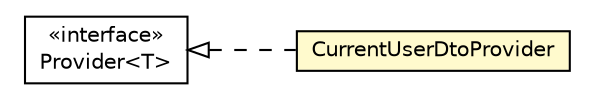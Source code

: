 #!/usr/local/bin/dot
#
# Class diagram 
# Generated by UMLGraph version R5_6-24-gf6e263 (http://www.umlgraph.org/)
#

digraph G {
	edge [fontname="Helvetica",fontsize=10,labelfontname="Helvetica",labelfontsize=10];
	node [fontname="Helvetica",fontsize=10,shape=plaintext];
	nodesep=0.25;
	ranksep=0.5;
	rankdir=LR;
	// com.gwtplatform.carstore.server.authentication.CurrentUserDtoProvider
	c147297 [label=<<table title="com.gwtplatform.carstore.server.authentication.CurrentUserDtoProvider" border="0" cellborder="1" cellspacing="0" cellpadding="2" port="p" bgcolor="lemonChiffon" href="./CurrentUserDtoProvider.html">
		<tr><td><table border="0" cellspacing="0" cellpadding="1">
<tr><td align="center" balign="center"> CurrentUserDtoProvider </td></tr>
		</table></td></tr>
		</table>>, URL="./CurrentUserDtoProvider.html", fontname="Helvetica", fontcolor="black", fontsize=10.0];
	//com.gwtplatform.carstore.server.authentication.CurrentUserDtoProvider implements javax.inject.Provider<T>
	c147499:p -> c147297:p [dir=back,arrowtail=empty,style=dashed];
	// javax.inject.Provider<T>
	c147499 [label=<<table title="javax.inject.Provider" border="0" cellborder="1" cellspacing="0" cellpadding="2" port="p">
		<tr><td><table border="0" cellspacing="0" cellpadding="1">
<tr><td align="center" balign="center"> &#171;interface&#187; </td></tr>
<tr><td align="center" balign="center"> Provider&lt;T&gt; </td></tr>
		</table></td></tr>
		</table>>, URL="null", fontname="Helvetica", fontcolor="black", fontsize=10.0];
}

